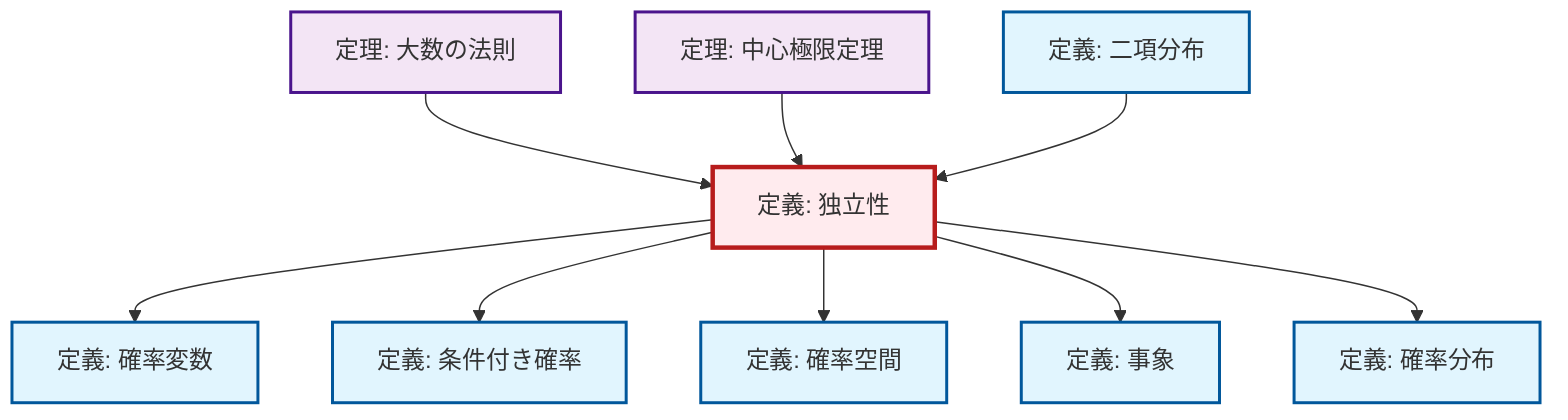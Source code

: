 graph TD
    classDef definition fill:#e1f5fe,stroke:#01579b,stroke-width:2px
    classDef theorem fill:#f3e5f5,stroke:#4a148c,stroke-width:2px
    classDef axiom fill:#fff3e0,stroke:#e65100,stroke-width:2px
    classDef example fill:#e8f5e9,stroke:#1b5e20,stroke-width:2px
    classDef current fill:#ffebee,stroke:#b71c1c,stroke-width:3px
    def-probability-distribution["定義: 確率分布"]:::definition
    thm-law-of-large-numbers["定理: 大数の法則"]:::theorem
    def-probability-space["定義: 確率空間"]:::definition
    def-random-variable["定義: 確率変数"]:::definition
    def-conditional-probability["定義: 条件付き確率"]:::definition
    def-binomial-distribution["定義: 二項分布"]:::definition
    def-independence["定義: 独立性"]:::definition
    def-event["定義: 事象"]:::definition
    thm-central-limit["定理: 中心極限定理"]:::theorem
    def-independence --> def-random-variable
    thm-law-of-large-numbers --> def-independence
    def-independence --> def-conditional-probability
    def-independence --> def-probability-space
    thm-central-limit --> def-independence
    def-independence --> def-event
    def-binomial-distribution --> def-independence
    def-independence --> def-probability-distribution
    class def-independence current